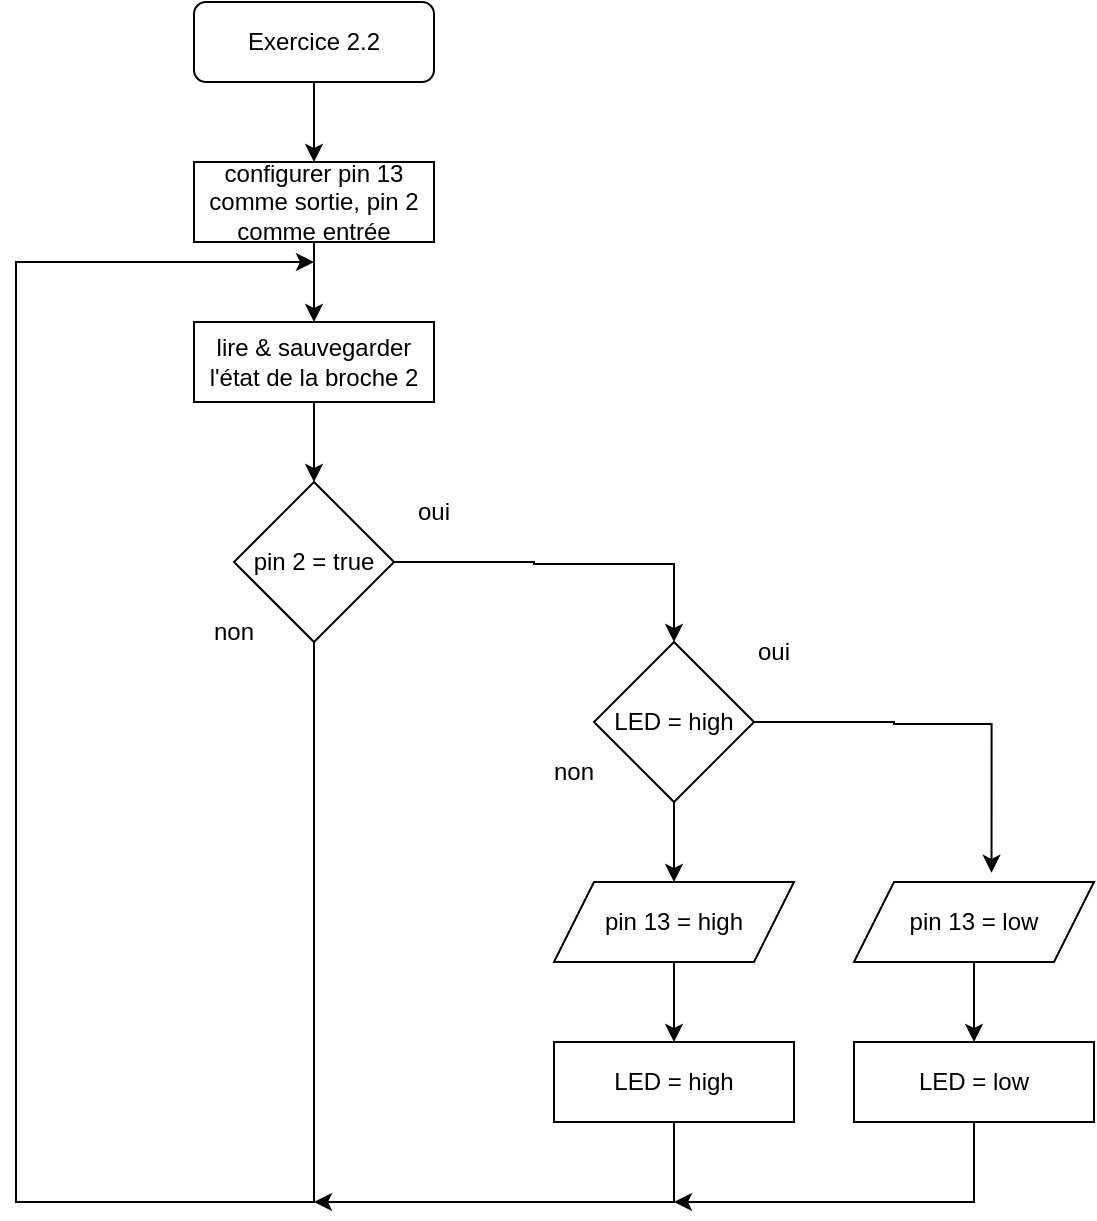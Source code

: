<mxfile version="22.1.4" type="github">
  <diagram name="Page-1" id="Mkso30scFpM5eTM2bm36">
    <mxGraphModel dx="1050" dy="565" grid="1" gridSize="10" guides="1" tooltips="1" connect="1" arrows="1" fold="1" page="1" pageScale="1" pageWidth="850" pageHeight="1100" math="0" shadow="0">
      <root>
        <mxCell id="0" />
        <mxCell id="1" parent="0" />
        <mxCell id="hsIVLaauy2yIHV9pE63g-6" value="" style="edgeStyle=orthogonalEdgeStyle;rounded=0;orthogonalLoop=1;jettySize=auto;html=1;" edge="1" parent="1" source="hsIVLaauy2yIHV9pE63g-1" target="hsIVLaauy2yIHV9pE63g-2">
          <mxGeometry relative="1" as="geometry" />
        </mxCell>
        <mxCell id="hsIVLaauy2yIHV9pE63g-1" value="Exercice 2.2" style="rounded=1;whiteSpace=wrap;html=1;" vertex="1" parent="1">
          <mxGeometry x="120" y="40" width="120" height="40" as="geometry" />
        </mxCell>
        <mxCell id="hsIVLaauy2yIHV9pE63g-7" value="" style="edgeStyle=orthogonalEdgeStyle;rounded=0;orthogonalLoop=1;jettySize=auto;html=1;" edge="1" parent="1" source="hsIVLaauy2yIHV9pE63g-2" target="hsIVLaauy2yIHV9pE63g-3">
          <mxGeometry relative="1" as="geometry" />
        </mxCell>
        <mxCell id="hsIVLaauy2yIHV9pE63g-2" value="configurer pin 13 comme sortie, pin 2 comme entrée" style="rounded=0;whiteSpace=wrap;html=1;" vertex="1" parent="1">
          <mxGeometry x="120" y="120" width="120" height="40" as="geometry" />
        </mxCell>
        <mxCell id="hsIVLaauy2yIHV9pE63g-8" value="" style="edgeStyle=orthogonalEdgeStyle;rounded=0;orthogonalLoop=1;jettySize=auto;html=1;" edge="1" parent="1" source="hsIVLaauy2yIHV9pE63g-3" target="hsIVLaauy2yIHV9pE63g-4">
          <mxGeometry relative="1" as="geometry" />
        </mxCell>
        <mxCell id="hsIVLaauy2yIHV9pE63g-3" value="lire &amp;amp; sauvegarder l&#39;état de la broche 2" style="rounded=0;whiteSpace=wrap;html=1;" vertex="1" parent="1">
          <mxGeometry x="120" y="200" width="120" height="40" as="geometry" />
        </mxCell>
        <mxCell id="hsIVLaauy2yIHV9pE63g-17" style="edgeStyle=orthogonalEdgeStyle;rounded=0;orthogonalLoop=1;jettySize=auto;html=1;exitX=0.5;exitY=1;exitDx=0;exitDy=0;" edge="1" parent="1" source="hsIVLaauy2yIHV9pE63g-4">
          <mxGeometry relative="1" as="geometry">
            <mxPoint x="180" y="170" as="targetPoint" />
            <Array as="points">
              <mxPoint x="180" y="640" />
              <mxPoint x="31" y="640" />
              <mxPoint x="31" y="170" />
            </Array>
          </mxGeometry>
        </mxCell>
        <mxCell id="hsIVLaauy2yIHV9pE63g-18" style="edgeStyle=orthogonalEdgeStyle;rounded=0;orthogonalLoop=1;jettySize=auto;html=1;exitX=1;exitY=0.5;exitDx=0;exitDy=0;entryX=0.5;entryY=0;entryDx=0;entryDy=0;" edge="1" parent="1" source="hsIVLaauy2yIHV9pE63g-4" target="hsIVLaauy2yIHV9pE63g-5">
          <mxGeometry relative="1" as="geometry">
            <mxPoint x="360" y="320" as="targetPoint" />
            <Array as="points">
              <mxPoint x="290" y="320" />
              <mxPoint x="290" y="321" />
              <mxPoint x="360" y="321" />
            </Array>
          </mxGeometry>
        </mxCell>
        <mxCell id="hsIVLaauy2yIHV9pE63g-4" value="pin 2 = true" style="rhombus;whiteSpace=wrap;html=1;" vertex="1" parent="1">
          <mxGeometry x="140" y="280" width="80" height="80" as="geometry" />
        </mxCell>
        <mxCell id="hsIVLaauy2yIHV9pE63g-19" value="" style="edgeStyle=orthogonalEdgeStyle;rounded=0;orthogonalLoop=1;jettySize=auto;html=1;" edge="1" parent="1" source="hsIVLaauy2yIHV9pE63g-5" target="hsIVLaauy2yIHV9pE63g-13">
          <mxGeometry relative="1" as="geometry" />
        </mxCell>
        <mxCell id="hsIVLaauy2yIHV9pE63g-21" style="edgeStyle=orthogonalEdgeStyle;rounded=0;orthogonalLoop=1;jettySize=auto;html=1;exitX=1;exitY=0.5;exitDx=0;exitDy=0;entryX=0.573;entryY=-0.115;entryDx=0;entryDy=0;entryPerimeter=0;" edge="1" parent="1" source="hsIVLaauy2yIHV9pE63g-5" target="hsIVLaauy2yIHV9pE63g-14">
          <mxGeometry relative="1" as="geometry">
            <mxPoint x="530" y="400" as="targetPoint" />
            <Array as="points">
              <mxPoint x="470" y="400" />
              <mxPoint x="470" y="401" />
              <mxPoint x="519" y="401" />
            </Array>
          </mxGeometry>
        </mxCell>
        <mxCell id="hsIVLaauy2yIHV9pE63g-5" value="LED = high" style="rhombus;whiteSpace=wrap;html=1;" vertex="1" parent="1">
          <mxGeometry x="320" y="360" width="80" height="80" as="geometry" />
        </mxCell>
        <mxCell id="hsIVLaauy2yIHV9pE63g-9" value="non" style="text;html=1;strokeColor=none;fillColor=none;align=center;verticalAlign=middle;whiteSpace=wrap;rounded=0;" vertex="1" parent="1">
          <mxGeometry x="110" y="340" width="60" height="30" as="geometry" />
        </mxCell>
        <mxCell id="hsIVLaauy2yIHV9pE63g-10" value="oui" style="text;html=1;strokeColor=none;fillColor=none;align=center;verticalAlign=middle;whiteSpace=wrap;rounded=0;" vertex="1" parent="1">
          <mxGeometry x="210" y="280" width="60" height="30" as="geometry" />
        </mxCell>
        <mxCell id="hsIVLaauy2yIHV9pE63g-11" value="oui" style="text;html=1;strokeColor=none;fillColor=none;align=center;verticalAlign=middle;whiteSpace=wrap;rounded=0;" vertex="1" parent="1">
          <mxGeometry x="380" y="350" width="60" height="30" as="geometry" />
        </mxCell>
        <mxCell id="hsIVLaauy2yIHV9pE63g-12" value="non" style="text;html=1;strokeColor=none;fillColor=none;align=center;verticalAlign=middle;whiteSpace=wrap;rounded=0;" vertex="1" parent="1">
          <mxGeometry x="280" y="410" width="60" height="30" as="geometry" />
        </mxCell>
        <mxCell id="hsIVLaauy2yIHV9pE63g-20" value="" style="edgeStyle=orthogonalEdgeStyle;rounded=0;orthogonalLoop=1;jettySize=auto;html=1;" edge="1" parent="1" source="hsIVLaauy2yIHV9pE63g-13" target="hsIVLaauy2yIHV9pE63g-15">
          <mxGeometry relative="1" as="geometry" />
        </mxCell>
        <mxCell id="hsIVLaauy2yIHV9pE63g-13" value="pin 13 = high" style="shape=parallelogram;perimeter=parallelogramPerimeter;whiteSpace=wrap;html=1;fixedSize=1;" vertex="1" parent="1">
          <mxGeometry x="300" y="480" width="120" height="40" as="geometry" />
        </mxCell>
        <mxCell id="hsIVLaauy2yIHV9pE63g-22" value="" style="edgeStyle=orthogonalEdgeStyle;rounded=0;orthogonalLoop=1;jettySize=auto;html=1;" edge="1" parent="1" source="hsIVLaauy2yIHV9pE63g-14" target="hsIVLaauy2yIHV9pE63g-16">
          <mxGeometry relative="1" as="geometry" />
        </mxCell>
        <mxCell id="hsIVLaauy2yIHV9pE63g-14" value="pin 13 = low" style="shape=parallelogram;perimeter=parallelogramPerimeter;whiteSpace=wrap;html=1;fixedSize=1;" vertex="1" parent="1">
          <mxGeometry x="450" y="480" width="120" height="40" as="geometry" />
        </mxCell>
        <mxCell id="hsIVLaauy2yIHV9pE63g-23" style="edgeStyle=orthogonalEdgeStyle;rounded=0;orthogonalLoop=1;jettySize=auto;html=1;exitX=0.5;exitY=1;exitDx=0;exitDy=0;" edge="1" parent="1" source="hsIVLaauy2yIHV9pE63g-15">
          <mxGeometry relative="1" as="geometry">
            <mxPoint x="180" y="640" as="targetPoint" />
            <Array as="points">
              <mxPoint x="360" y="640" />
            </Array>
          </mxGeometry>
        </mxCell>
        <mxCell id="hsIVLaauy2yIHV9pE63g-15" value="LED = high" style="rounded=0;whiteSpace=wrap;html=1;" vertex="1" parent="1">
          <mxGeometry x="300" y="560" width="120" height="40" as="geometry" />
        </mxCell>
        <mxCell id="hsIVLaauy2yIHV9pE63g-24" style="edgeStyle=orthogonalEdgeStyle;rounded=0;orthogonalLoop=1;jettySize=auto;html=1;exitX=0.5;exitY=1;exitDx=0;exitDy=0;" edge="1" parent="1" source="hsIVLaauy2yIHV9pE63g-16">
          <mxGeometry relative="1" as="geometry">
            <mxPoint x="360" y="640" as="targetPoint" />
            <Array as="points">
              <mxPoint x="510" y="640" />
            </Array>
          </mxGeometry>
        </mxCell>
        <mxCell id="hsIVLaauy2yIHV9pE63g-16" value="LED = low" style="rounded=0;whiteSpace=wrap;html=1;" vertex="1" parent="1">
          <mxGeometry x="450" y="560" width="120" height="40" as="geometry" />
        </mxCell>
      </root>
    </mxGraphModel>
  </diagram>
</mxfile>
